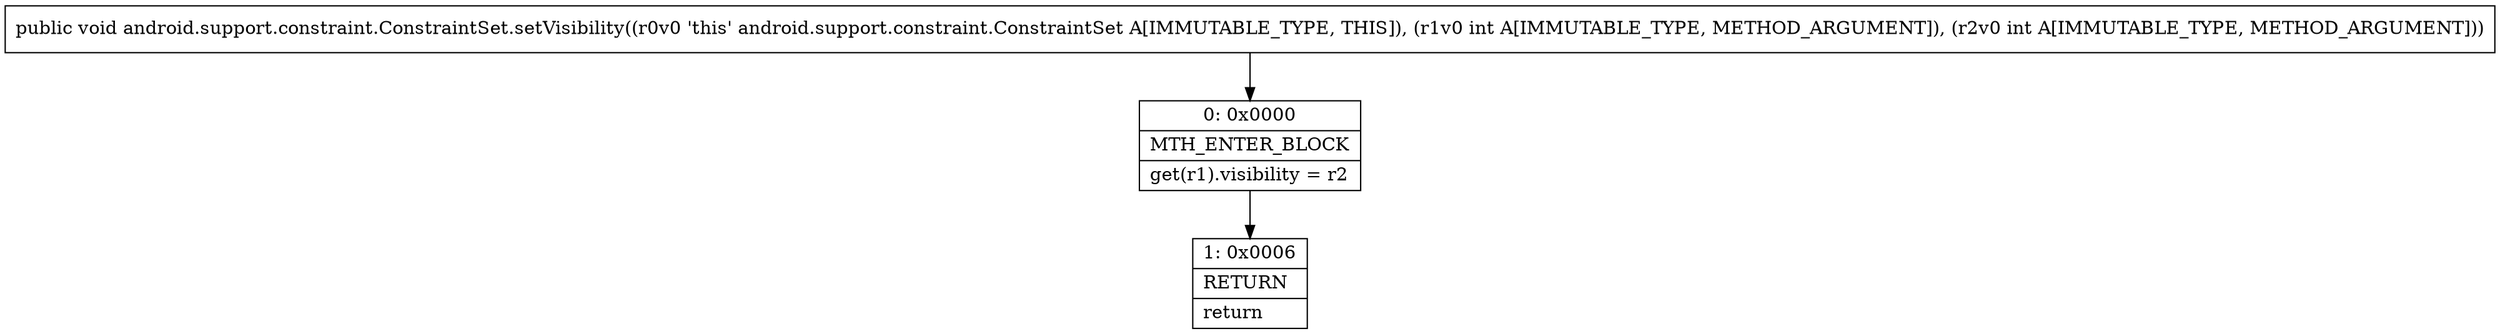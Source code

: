 digraph "CFG forandroid.support.constraint.ConstraintSet.setVisibility(II)V" {
Node_0 [shape=record,label="{0\:\ 0x0000|MTH_ENTER_BLOCK\l|get(r1).visibility = r2\l}"];
Node_1 [shape=record,label="{1\:\ 0x0006|RETURN\l|return\l}"];
MethodNode[shape=record,label="{public void android.support.constraint.ConstraintSet.setVisibility((r0v0 'this' android.support.constraint.ConstraintSet A[IMMUTABLE_TYPE, THIS]), (r1v0 int A[IMMUTABLE_TYPE, METHOD_ARGUMENT]), (r2v0 int A[IMMUTABLE_TYPE, METHOD_ARGUMENT])) }"];
MethodNode -> Node_0;
Node_0 -> Node_1;
}

